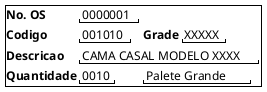 @startuml
salt
{+
  <b>No. OS    | "0000001"
  <b>Codigo    | "001010"                 | <b>Grade        | "XXXXX"
  <b>Descricao | "CAMA CASAL MODELO XXXX" | *               |*
  <b>Quantidade| "0010"                   | "Palete Grande" |*
}
@enduml